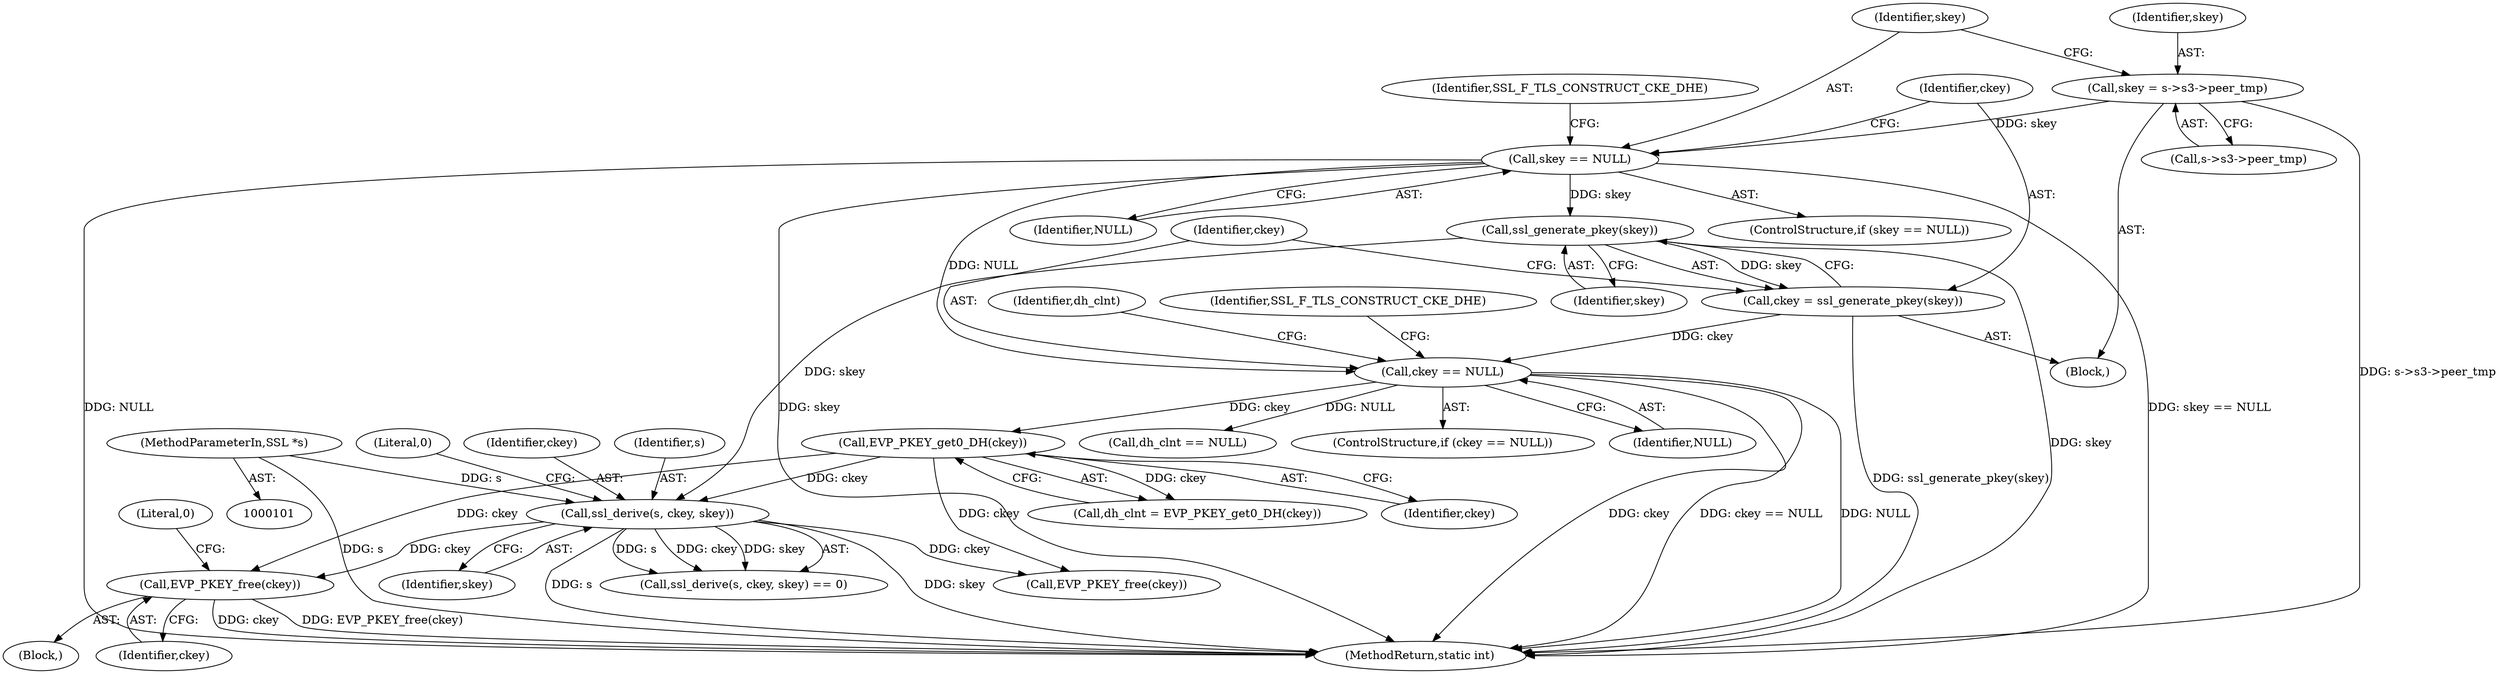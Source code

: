 digraph "0_openssl_efbe126e3ebb9123ac9d058aa2bb044261342aaa@API" {
"1000170" [label="(Call,EVP_PKEY_free(ckey))"];
"1000153" [label="(Call,EVP_PKEY_get0_DH(ckey))"];
"1000142" [label="(Call,ckey == NULL)"];
"1000137" [label="(Call,ckey = ssl_generate_pkey(skey))"];
"1000139" [label="(Call,ssl_generate_pkey(skey))"];
"1000128" [label="(Call,skey == NULL)"];
"1000120" [label="(Call,skey = s->s3->peer_tmp)"];
"1000161" [label="(Call,ssl_derive(s, ckey, skey))"];
"1000102" [label="(MethodParameterIn,SSL *s)"];
"1000157" [label="(Call,dh_clnt == NULL)"];
"1000154" [label="(Identifier,ckey)"];
"1000141" [label="(ControlStructure,if (ckey == NULL))"];
"1000162" [label="(Identifier,s)"];
"1000142" [label="(Call,ckey == NULL)"];
"1000138" [label="(Identifier,ckey)"];
"1000140" [label="(Identifier,skey)"];
"1000153" [label="(Call,EVP_PKEY_get0_DH(ckey))"];
"1000163" [label="(Identifier,ckey)"];
"1000173" [label="(Literal,0)"];
"1000170" [label="(Call,EVP_PKEY_free(ckey))"];
"1000161" [label="(Call,ssl_derive(s, ckey, skey))"];
"1000129" [label="(Identifier,skey)"];
"1000151" [label="(Call,dh_clnt = EVP_PKEY_get0_DH(ckey))"];
"1000164" [label="(Identifier,skey)"];
"1000147" [label="(Identifier,SSL_F_TLS_CONSTRUCT_CKE_DHE)"];
"1000160" [label="(Call,ssl_derive(s, ckey, skey) == 0)"];
"1000106" [label="(Block,)"];
"1000165" [label="(Literal,0)"];
"1000133" [label="(Identifier,SSL_F_TLS_CONSTRUCT_CKE_DHE)"];
"1000197" [label="(Call,EVP_PKEY_free(ckey))"];
"1000122" [label="(Call,s->s3->peer_tmp)"];
"1000128" [label="(Call,skey == NULL)"];
"1000152" [label="(Identifier,dh_clnt)"];
"1000102" [label="(MethodParameterIn,SSL *s)"];
"1000201" [label="(MethodReturn,static int)"];
"1000139" [label="(Call,ssl_generate_pkey(skey))"];
"1000120" [label="(Call,skey = s->s3->peer_tmp)"];
"1000137" [label="(Call,ckey = ssl_generate_pkey(skey))"];
"1000127" [label="(ControlStructure,if (skey == NULL))"];
"1000171" [label="(Identifier,ckey)"];
"1000130" [label="(Identifier,NULL)"];
"1000166" [label="(Block,)"];
"1000143" [label="(Identifier,ckey)"];
"1000121" [label="(Identifier,skey)"];
"1000144" [label="(Identifier,NULL)"];
"1000170" -> "1000166"  [label="AST: "];
"1000170" -> "1000171"  [label="CFG: "];
"1000171" -> "1000170"  [label="AST: "];
"1000173" -> "1000170"  [label="CFG: "];
"1000170" -> "1000201"  [label="DDG: EVP_PKEY_free(ckey)"];
"1000170" -> "1000201"  [label="DDG: ckey"];
"1000153" -> "1000170"  [label="DDG: ckey"];
"1000161" -> "1000170"  [label="DDG: ckey"];
"1000153" -> "1000151"  [label="AST: "];
"1000153" -> "1000154"  [label="CFG: "];
"1000154" -> "1000153"  [label="AST: "];
"1000151" -> "1000153"  [label="CFG: "];
"1000153" -> "1000151"  [label="DDG: ckey"];
"1000142" -> "1000153"  [label="DDG: ckey"];
"1000153" -> "1000161"  [label="DDG: ckey"];
"1000153" -> "1000197"  [label="DDG: ckey"];
"1000142" -> "1000141"  [label="AST: "];
"1000142" -> "1000144"  [label="CFG: "];
"1000143" -> "1000142"  [label="AST: "];
"1000144" -> "1000142"  [label="AST: "];
"1000147" -> "1000142"  [label="CFG: "];
"1000152" -> "1000142"  [label="CFG: "];
"1000142" -> "1000201"  [label="DDG: ckey == NULL"];
"1000142" -> "1000201"  [label="DDG: NULL"];
"1000142" -> "1000201"  [label="DDG: ckey"];
"1000137" -> "1000142"  [label="DDG: ckey"];
"1000128" -> "1000142"  [label="DDG: NULL"];
"1000142" -> "1000157"  [label="DDG: NULL"];
"1000137" -> "1000106"  [label="AST: "];
"1000137" -> "1000139"  [label="CFG: "];
"1000138" -> "1000137"  [label="AST: "];
"1000139" -> "1000137"  [label="AST: "];
"1000143" -> "1000137"  [label="CFG: "];
"1000137" -> "1000201"  [label="DDG: ssl_generate_pkey(skey)"];
"1000139" -> "1000137"  [label="DDG: skey"];
"1000139" -> "1000140"  [label="CFG: "];
"1000140" -> "1000139"  [label="AST: "];
"1000139" -> "1000201"  [label="DDG: skey"];
"1000128" -> "1000139"  [label="DDG: skey"];
"1000139" -> "1000161"  [label="DDG: skey"];
"1000128" -> "1000127"  [label="AST: "];
"1000128" -> "1000130"  [label="CFG: "];
"1000129" -> "1000128"  [label="AST: "];
"1000130" -> "1000128"  [label="AST: "];
"1000133" -> "1000128"  [label="CFG: "];
"1000138" -> "1000128"  [label="CFG: "];
"1000128" -> "1000201"  [label="DDG: NULL"];
"1000128" -> "1000201"  [label="DDG: skey"];
"1000128" -> "1000201"  [label="DDG: skey == NULL"];
"1000120" -> "1000128"  [label="DDG: skey"];
"1000120" -> "1000106"  [label="AST: "];
"1000120" -> "1000122"  [label="CFG: "];
"1000121" -> "1000120"  [label="AST: "];
"1000122" -> "1000120"  [label="AST: "];
"1000129" -> "1000120"  [label="CFG: "];
"1000120" -> "1000201"  [label="DDG: s->s3->peer_tmp"];
"1000161" -> "1000160"  [label="AST: "];
"1000161" -> "1000164"  [label="CFG: "];
"1000162" -> "1000161"  [label="AST: "];
"1000163" -> "1000161"  [label="AST: "];
"1000164" -> "1000161"  [label="AST: "];
"1000165" -> "1000161"  [label="CFG: "];
"1000161" -> "1000201"  [label="DDG: skey"];
"1000161" -> "1000201"  [label="DDG: s"];
"1000161" -> "1000160"  [label="DDG: s"];
"1000161" -> "1000160"  [label="DDG: ckey"];
"1000161" -> "1000160"  [label="DDG: skey"];
"1000102" -> "1000161"  [label="DDG: s"];
"1000161" -> "1000197"  [label="DDG: ckey"];
"1000102" -> "1000101"  [label="AST: "];
"1000102" -> "1000201"  [label="DDG: s"];
}
